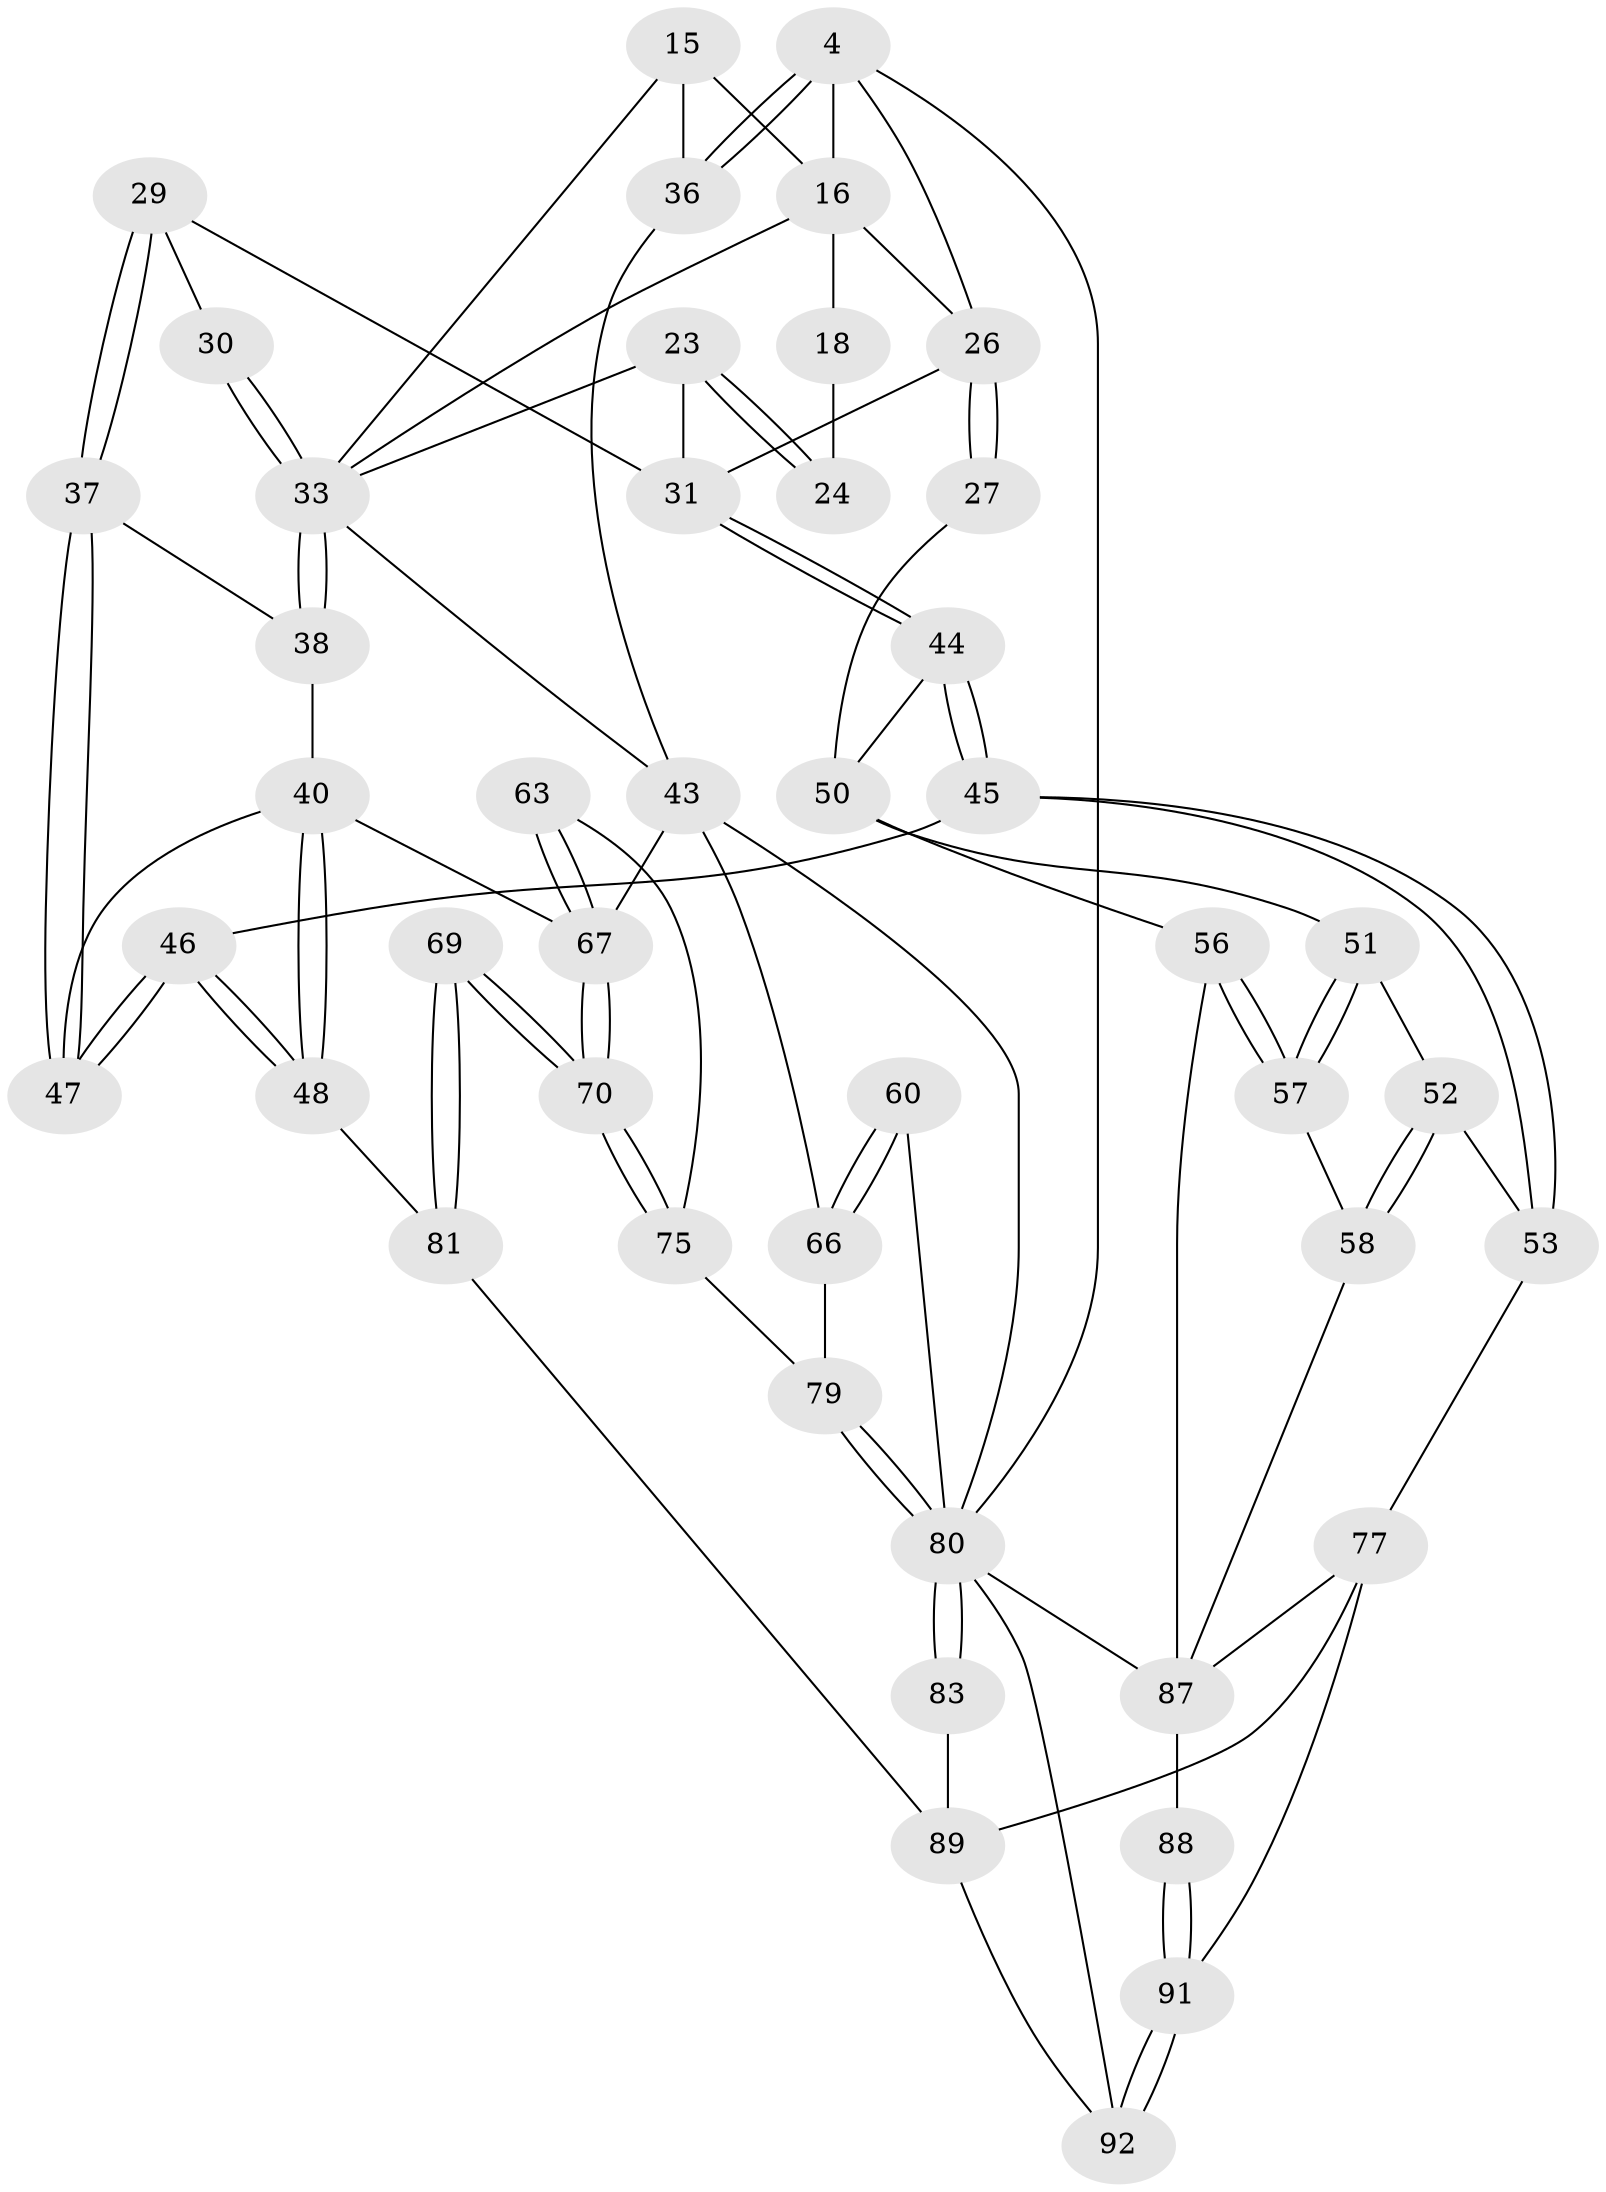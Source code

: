 // original degree distribution, {3: 0.021739130434782608, 5: 0.5, 6: 0.22826086956521738, 4: 0.25}
// Generated by graph-tools (version 1.1) at 2025/00/03/09/25 05:00:49]
// undirected, 46 vertices, 101 edges
graph export_dot {
graph [start="1"]
  node [color=gray90,style=filled];
  4 [pos="+0+0",super="+3"];
  15 [pos="+0.20692862911392457+0.2013596087431959",super="+8"];
  16 [pos="+0.6431270879881983+0",super="+11+7"];
  18 [pos="+0.460359127617486+0.19705603406337915",super="+17"];
  23 [pos="+0.5843629398935211+0.25169671344255007"];
  24 [pos="+0.5801036323077785+0.22432110811192177"];
  26 [pos="+0.8611499456335252+0.2968577805934465",super="+21+19+20"];
  27 [pos="+1+0.27101047495100516"];
  29 [pos="+0.5849116715490646+0.388094041838443"];
  30 [pos="+0.5525329983048934+0.3508365690351705"];
  31 [pos="+0.7429388372940662+0.42185930858182846",super="+28"];
  33 [pos="+0.34518244180449353+0.3698761749002507",super="+14+25"];
  36 [pos="+0+0.23860587264633004",super="+32"];
  37 [pos="+0.49225363974952846+0.4869532769596435"];
  38 [pos="+0.35019992307450615+0.37726386577095955"];
  40 [pos="+0.36191169472438656+0.5998209070443681",super="+39"];
  43 [pos="+0.11991591605857911+0.5097915695941196",super="+35"];
  44 [pos="+0.7416686078538722+0.4595203926447709"];
  45 [pos="+0.7300140262288694+0.509793192922526"];
  46 [pos="+0.524386816592007+0.5907772785826361"];
  47 [pos="+0.4941994771983438+0.4942971142543933"];
  48 [pos="+0.4962350701882061+0.6491715528196261"];
  50 [pos="+0.9647264575491956+0.5387198958135958",super="+49"];
  51 [pos="+0.892609737169872+0.60587948856557"];
  52 [pos="+0.8668167467150578+0.6086417147907307"];
  53 [pos="+0.7691598720952328+0.6042965657616587"];
  56 [pos="+1+0.7317405001244235"];
  57 [pos="+0.9983312251156505+0.7388309554135251"];
  58 [pos="+0.9111175829020288+0.770635894331804"];
  60 [pos="+0.003984294868955439+0.7618794476018144"];
  63 [pos="+0.1968052296383443+0.7058815486615261"];
  66 [pos="+0.1249847136298661+0.7345564126906664",super="+59"];
  67 [pos="+0.27782544958009614+0.6984833068180067",super="+41+42"];
  69 [pos="+0.31283033538827476+0.811976238777188"];
  70 [pos="+0.3009476403089068+0.7950350547229725"];
  75 [pos="+0.23456421364044297+0.7754892082334588",super="+64"];
  77 [pos="+0.8474737173503399+0.7551179425034806",super="+71"];
  79 [pos="+0.14140042970889727+0.7597629225013297",super="+65"];
  80 [pos="+0.11926828267847388+0.9206224483843153",super="+61+62+78"];
  81 [pos="+0.32002830803522775+0.9446106167667104",super="+74+68"];
  83 [pos="+0.1966389918215786+1"];
  87 [pos="+0.8903768117294669+0.8925584594173916",super="+55+76"];
  88 [pos="+0.8263388263886995+0.9223196419400873"];
  89 [pos="+0.45839431898133715+1",super="+82+73"];
  91 [pos="+0.7002919937832368+1",super="+85+84"];
  92 [pos="+0.691684957878133+1",super="+90"];
  4 -- 36 [weight=2];
  4 -- 36;
  4 -- 16 [weight=2];
  4 -- 80 [weight=2];
  4 -- 26;
  15 -- 36 [weight=2];
  15 -- 16;
  15 -- 33;
  16 -- 18 [weight=2];
  16 -- 33;
  16 -- 26;
  18 -- 24 [weight=2];
  23 -- 24;
  23 -- 24;
  23 -- 33;
  23 -- 31;
  26 -- 27 [weight=2];
  26 -- 27;
  26 -- 31 [weight=2];
  27 -- 50;
  29 -- 30;
  29 -- 37;
  29 -- 37;
  29 -- 31;
  30 -- 33 [weight=2];
  30 -- 33;
  31 -- 44;
  31 -- 44;
  33 -- 38;
  33 -- 38;
  33 -- 43;
  36 -- 43;
  37 -- 38;
  37 -- 47;
  37 -- 47;
  38 -- 40;
  40 -- 48;
  40 -- 48;
  40 -- 67;
  40 -- 47;
  43 -- 66;
  43 -- 67;
  43 -- 80;
  44 -- 45;
  44 -- 45;
  44 -- 50;
  45 -- 46;
  45 -- 53;
  45 -- 53;
  46 -- 47;
  46 -- 47;
  46 -- 48;
  46 -- 48;
  48 -- 81;
  50 -- 51;
  50 -- 56;
  51 -- 52;
  51 -- 57;
  51 -- 57;
  52 -- 53;
  52 -- 58;
  52 -- 58;
  53 -- 77;
  56 -- 57;
  56 -- 57;
  56 -- 87;
  57 -- 58;
  58 -- 87;
  60 -- 66 [weight=2];
  60 -- 66;
  60 -- 80;
  63 -- 67 [weight=2];
  63 -- 67;
  63 -- 75;
  66 -- 79;
  67 -- 70;
  67 -- 70;
  69 -- 70;
  69 -- 70;
  69 -- 81 [weight=2];
  69 -- 81;
  70 -- 75;
  70 -- 75;
  75 -- 79 [weight=2];
  77 -- 91;
  77 -- 89;
  77 -- 87;
  79 -- 80;
  79 -- 80;
  80 -- 83 [weight=2];
  80 -- 83;
  80 -- 87;
  80 -- 92;
  81 -- 89 [weight=2];
  83 -- 89;
  87 -- 88;
  88 -- 91 [weight=2];
  88 -- 91;
  89 -- 92 [weight=2];
  91 -- 92 [weight=2];
  91 -- 92;
}
